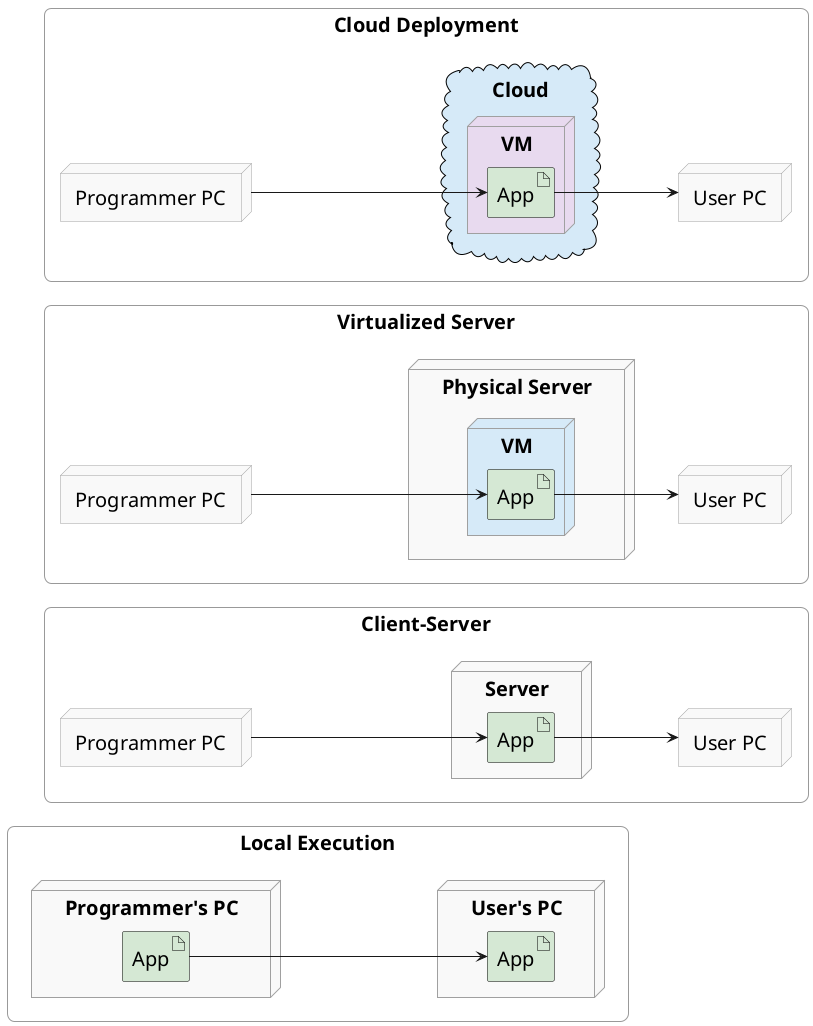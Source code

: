 @startuml

skinparam defaultFontSize 20

skinparam node {
  BackgroundColor #F9F9F9
  BorderColor #A0A0A0
  RoundCorner 10
}
skinparam artifact {
  BackgroundColor #D5E8D4
  BorderColor black
}
skinparam cloud {
  BackgroundColor #D6EAF8
  BorderColor black
}

skinparam rectangle {
  BorderColor #999999
  FontStyle bold
  RoundCorner 15
}

' Force horizontal layout
left to right direction

rectangle "Local Execution" as Local {
    node "Programmer's PC" as PC1 {
        artifact "App" as App1
    }

    node "User's PC" as PC2 {
        artifact "App" as App2
    }

    App1 --> App2
}

rectangle "Client-Server" as CS {
    node "Programmer PC" as PC3
    node "Server" as Server {
        artifact "App" as App3
    }
    node "User PC" as PC4

    PC3 --> App3
    App3 --> PC4
}

rectangle "Virtualized Server" as VM {
    node "Programmer PC" as PC5
    node "Physical Server" as PServer {
        node "VM" as VMNode #D6EAF8 {
            artifact "App" as App4
        }
    }
    node "User PC" as PC6

    PC5 --> App4
    App4 --> PC6
}

rectangle "Cloud Deployment" as CloudD {
    node "Programmer PC" as PC7
    cloud "Cloud" as Cloud #D6EAF8 {
        node "VM" as VMCloud #E8DAEF {
            artifact "App" as App5
        }
    }
    node "User PC" as PC8

    PC7 --> App5
    App5 --> PC8
}

@enduml

